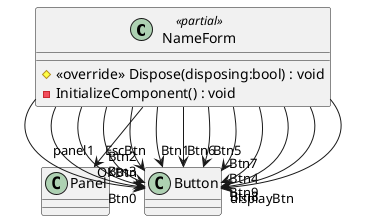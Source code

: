 @startuml
class NameForm <<partial>> {
    # <<override>> Dispose(disposing:bool) : void
    - InitializeComponent() : void
}
NameForm --> "panel1" Panel
NameForm --> "OKBtn" Button
NameForm --> "Btn0" Button
NameForm --> "EscBtn" Button
NameForm --> "Btn3" Button
NameForm --> "Btn2" Button
NameForm --> "Btn1" Button
NameForm --> "Btn6" Button
NameForm --> "Btn5" Button
NameForm --> "Btn4" Button
NameForm --> "Btn9" Button
NameForm --> "Btn8" Button
NameForm --> "Btn7" Button
NameForm --> "displayBtn" Button
@enduml
